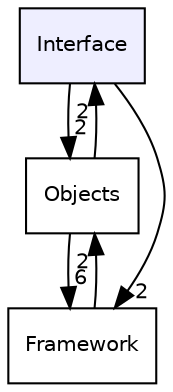 digraph "Interface" {
  compound=true
  node [ fontsize="10", fontname="Helvetica"];
  edge [ labelfontsize="10", labelfontname="Helvetica"];
  dir_b7263c2df3abed61e1897d5e9e534860 [shape=box, label="Interface", style="filled", fillcolor="#eeeeff", pencolor="black", URL="dir_b7263c2df3abed61e1897d5e9e534860.html"];
  dir_5dafd4660615c7e05a84a5ee9d9fd12b [shape=box label="Objects" URL="dir_5dafd4660615c7e05a84a5ee9d9fd12b.html"];
  dir_bcbb2cf9a3d3d83e5515c82071a07177 [shape=box label="Framework" URL="dir_bcbb2cf9a3d3d83e5515c82071a07177.html"];
  dir_b7263c2df3abed61e1897d5e9e534860->dir_5dafd4660615c7e05a84a5ee9d9fd12b [headlabel="2", labeldistance=1.5 headhref="dir_000002_000004.html"];
  dir_b7263c2df3abed61e1897d5e9e534860->dir_bcbb2cf9a3d3d83e5515c82071a07177 [headlabel="2", labeldistance=1.5 headhref="dir_000002_000001.html"];
  dir_5dafd4660615c7e05a84a5ee9d9fd12b->dir_b7263c2df3abed61e1897d5e9e534860 [headlabel="2", labeldistance=1.5 headhref="dir_000004_000002.html"];
  dir_5dafd4660615c7e05a84a5ee9d9fd12b->dir_bcbb2cf9a3d3d83e5515c82071a07177 [headlabel="6", labeldistance=1.5 headhref="dir_000004_000001.html"];
  dir_bcbb2cf9a3d3d83e5515c82071a07177->dir_5dafd4660615c7e05a84a5ee9d9fd12b [headlabel="2", labeldistance=1.5 headhref="dir_000001_000004.html"];
}
